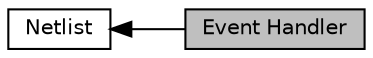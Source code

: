 digraph "Event Handler"
{
  edge [fontname="Helvetica",fontsize="10",labelfontname="Helvetica",labelfontsize="10"];
  node [fontname="Helvetica",fontsize="10",shape=record];
  rankdir=LR;
  Node1 [label="Netlist",height=0.2,width=0.4,color="black", fillcolor="white", style="filled",URL="$de/d89/group__netlist.html"];
  Node0 [label="Event Handler",height=0.2,width=0.4,color="black", fillcolor="grey75", style="filled", fontcolor="black"];
  Node1->Node0 [shape=plaintext, dir="back", style="solid"];
}
